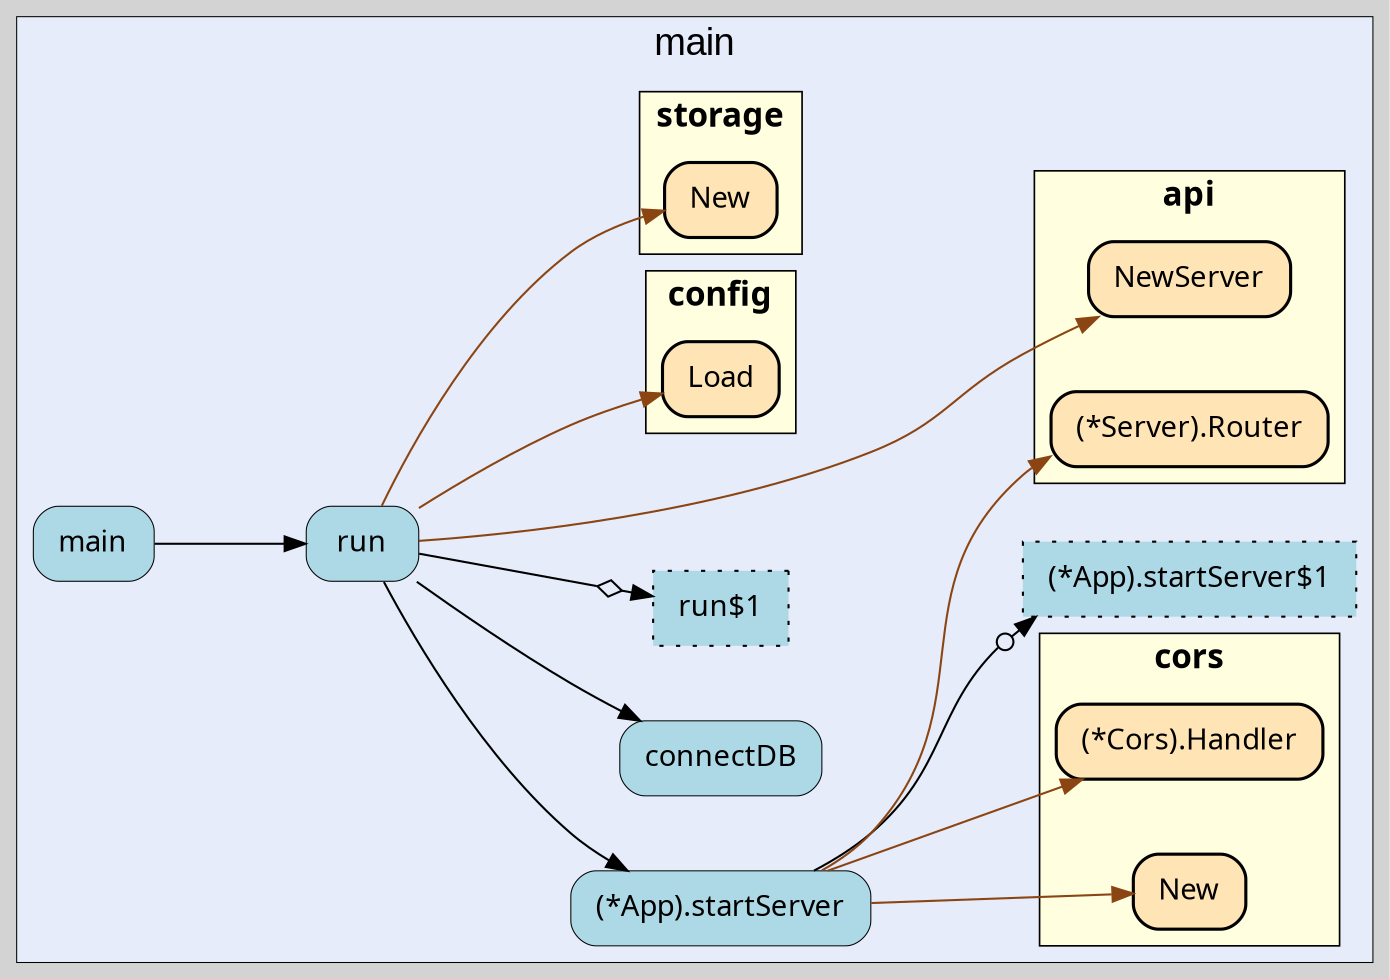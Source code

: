 digraph gocallvis {
    label="";
    labeljust="l";
    fontname="Arial";
    fontsize="14";
    rankdir="LR";
    bgcolor="lightgray";
    style="solid";
    penwidth="0.5";
    pad="0.0";
    nodesep="0.5";

    node [shape="box" style="filled,rounded" fillcolor="honeydew" fontname="Verdana" penwidth="1.0" margin="0.16,0.0"];
    edge [minlen="2"]

    subgraph "cluster_focus" {
        bgcolor="#e6ecfa";
label="main";
labelloc="t";
labeljust="c";
fontsize="18";
        
        "(*github.com/LederWorks/siros/backend/cmd/siros-server.App).startServer" [ fillcolor="lightblue" label="(*App).startServer" penwidth="0.5" tooltip="(*github.com/LederWorks/siros/backend/cmd/siros-server.App).startServer | defined in main.go:111\nat main.go:113: calling [github.com/rs/cors.New]\nat main.go:121: calling [(*github.com/LederWorks/siros/backend/internal/api.Server).Router]\nat main.go:137: calling [(*github.com/LederWorks/siros/backend/cmd/siros-server.App).startServer$1]\nat main.go:121: calling [(*github.com/rs/cors.Cors).Handler]" ]
        "(*github.com/LederWorks/siros/backend/cmd/siros-server.App).startServer$1" [ fillcolor="lightblue" label="(*App).startServer$1" style="dotted,filled" tooltip="(*github.com/LederWorks/siros/backend/cmd/siros-server.App).startServer$1 | defined in main.go:137" ]
        "github.com/LederWorks/siros/backend/cmd/siros-server.run" [ fillcolor="lightblue" label="run" penwidth="0.5" tooltip="github.com/LederWorks/siros/backend/cmd/siros-server.run | defined in main.go:47\nat main.go:55: calling [github.com/LederWorks/siros/backend/internal/config.Load]\nat main.go:61: calling [github.com/LederWorks/siros/backend/cmd/siros-server.connectDB]\nat main.go:78: calling [github.com/LederWorks/siros/backend/internal/api.NewServer]\nat main.go:89: calling [(*github.com/LederWorks/siros/backend/cmd/siros-server.App).startServer]\nat main.go:65: calling [github.com/LederWorks/siros/backend/cmd/siros-server.run$1]\nat main.go:72: calling [github.com/LederWorks/siros/backend/internal/storage.New]" ]
        "github.com/LederWorks/siros/backend/cmd/siros-server.connectDB" [ label="connectDB" penwidth="0.5" tooltip="github.com/LederWorks/siros/backend/cmd/siros-server.connectDB | defined in main.go:92" fillcolor="lightblue" ]
        "github.com/LederWorks/siros/backend/cmd/siros-server.run$1" [ label="run$1" style="dotted,filled" tooltip="github.com/LederWorks/siros/backend/cmd/siros-server.run$1 | defined in main.go:65" fillcolor="lightblue" ]
        "github.com/LederWorks/siros/backend/cmd/siros-server.main" [ fillcolor="lightblue" label="main" penwidth="0.5" tooltip="github.com/LederWorks/siros/backend/cmd/siros-server.main | defined in main.go:41\nat main.go:42: calling [github.com/LederWorks/siros/backend/cmd/siros-server.run]" ]
        
        subgraph "cluster_github.com/LederWorks/siros/backend/internal/api" {
        penwidth="0.8";
fontsize="16";
fillcolor="lightyellow";
fontname="Tahoma bold";
rank="sink";
URL="/?f=github.com/LederWorks/siros/backend/internal/api";
style="filled";
label="api";
tooltip="package: github.com/LederWorks/siros/backend/internal/api";
        
        "(*github.com/LederWorks/siros/backend/internal/api.Server).Router" [ fillcolor="moccasin" label="(*Server).Router" penwidth="1.5" tooltip="(*github.com/LederWorks/siros/backend/internal/api.Server).Router | defined in server.go:53" ]
        "github.com/LederWorks/siros/backend/internal/api.NewServer" [ fillcolor="moccasin" label="NewServer" penwidth="1.5" tooltip="github.com/LederWorks/siros/backend/internal/api.NewServer | defined in server.go:31" ]
        
    }

        subgraph "cluster_github.com/LederWorks/siros/backend/internal/config" {
        penwidth="0.8";
fontsize="16";
fillcolor="lightyellow";
fontname="Tahoma bold";
rank="sink";
URL="/?f=github.com/LederWorks/siros/backend/internal/config";
tooltip="package: github.com/LederWorks/siros/backend/internal/config";
style="filled";
label="config";
        
        "github.com/LederWorks/siros/backend/internal/config.Load" [ label="Load" penwidth="1.5" tooltip="github.com/LederWorks/siros/backend/internal/config.Load | defined in config.go:110" fillcolor="moccasin" ]
        
    }

        subgraph "cluster_github.com/LederWorks/siros/backend/internal/storage" {
        penwidth="0.8";
fillcolor="lightyellow";
rank="sink";
label="storage";
URL="/?f=github.com/LederWorks/siros/backend/internal/storage";
fontsize="16";
style="filled";
fontname="Tahoma bold";
tooltip="package: github.com/LederWorks/siros/backend/internal/storage";
        
        "github.com/LederWorks/siros/backend/internal/storage.New" [ fillcolor="moccasin" label="New" penwidth="1.5" tooltip="github.com/LederWorks/siros/backend/internal/storage.New | defined in storage.go:24" ]
        
    }

        subgraph "cluster_github.com/rs/cors" {
        rank="sink";
label="cors";
URL="/?f=github.com/rs/cors";
tooltip="package: github.com/rs/cors";
style="filled";
fillcolor="lightyellow";
penwidth="0.8";
fontsize="16";
fontname="Tahoma bold";
        
        "github.com/rs/cors.New" [ fillcolor="moccasin" label="New" penwidth="1.5" tooltip="github.com/rs/cors.New | defined in cors.go:132" ]
        "(*github.com/rs/cors.Cors).Handler" [ tooltip="(*github.com/rs/cors.Cors).Handler | defined in cors.go:264" fillcolor="moccasin" label="(*Cors).Handler" penwidth="1.5" ]
        
    }

    }

    "(*github.com/LederWorks/siros/backend/cmd/siros-server.App).startServer" -> "github.com/rs/cors.New" [ color="saddlebrown" tooltip="at main.go:113: calling [github.com/rs/cors.New]" ]
    "(*github.com/LederWorks/siros/backend/cmd/siros-server.App).startServer" -> "(*github.com/LederWorks/siros/backend/internal/api.Server).Router" [ color="saddlebrown" tooltip="at main.go:121: calling [(*github.com/LederWorks/siros/backend/internal/api.Server).Router]" ]
    "(*github.com/LederWorks/siros/backend/cmd/siros-server.App).startServer" -> "(*github.com/LederWorks/siros/backend/cmd/siros-server.App).startServer$1" [ arrowhead="normalnoneodot" tooltip="at main.go:137: calling [(*github.com/LederWorks/siros/backend/cmd/siros-server.App).startServer$1]" ]
    "github.com/LederWorks/siros/backend/cmd/siros-server.run" -> "github.com/LederWorks/siros/backend/internal/config.Load" [ color="saddlebrown" tooltip="at main.go:55: calling [github.com/LederWorks/siros/backend/internal/config.Load]" ]
    "github.com/LederWorks/siros/backend/cmd/siros-server.run" -> "github.com/LederWorks/siros/backend/cmd/siros-server.connectDB" [ tooltip="at main.go:61: calling [github.com/LederWorks/siros/backend/cmd/siros-server.connectDB]" ]
    "github.com/LederWorks/siros/backend/cmd/siros-server.run" -> "github.com/LederWorks/siros/backend/internal/api.NewServer" [ color="saddlebrown" tooltip="at main.go:78: calling [github.com/LederWorks/siros/backend/internal/api.NewServer]" ]
    "github.com/LederWorks/siros/backend/cmd/siros-server.run" -> "(*github.com/LederWorks/siros/backend/cmd/siros-server.App).startServer" [ tooltip="at main.go:89: calling [(*github.com/LederWorks/siros/backend/cmd/siros-server.App).startServer]" ]
    "(*github.com/LederWorks/siros/backend/cmd/siros-server.App).startServer" -> "(*github.com/rs/cors.Cors).Handler" [ color="saddlebrown" tooltip="at main.go:121: calling [(*github.com/rs/cors.Cors).Handler]" ]
    "github.com/LederWorks/siros/backend/cmd/siros-server.run" -> "github.com/LederWorks/siros/backend/cmd/siros-server.run$1" [ arrowhead="normalnoneodiamond" tooltip="at main.go:65: calling [github.com/LederWorks/siros/backend/cmd/siros-server.run$1]" ]
    "github.com/LederWorks/siros/backend/cmd/siros-server.run" -> "github.com/LederWorks/siros/backend/internal/storage.New" [ color="saddlebrown" tooltip="at main.go:72: calling [github.com/LederWorks/siros/backend/internal/storage.New]" ]
    "github.com/LederWorks/siros/backend/cmd/siros-server.main" -> "github.com/LederWorks/siros/backend/cmd/siros-server.run" [ tooltip="at main.go:42: calling [github.com/LederWorks/siros/backend/cmd/siros-server.run]" ]
}
